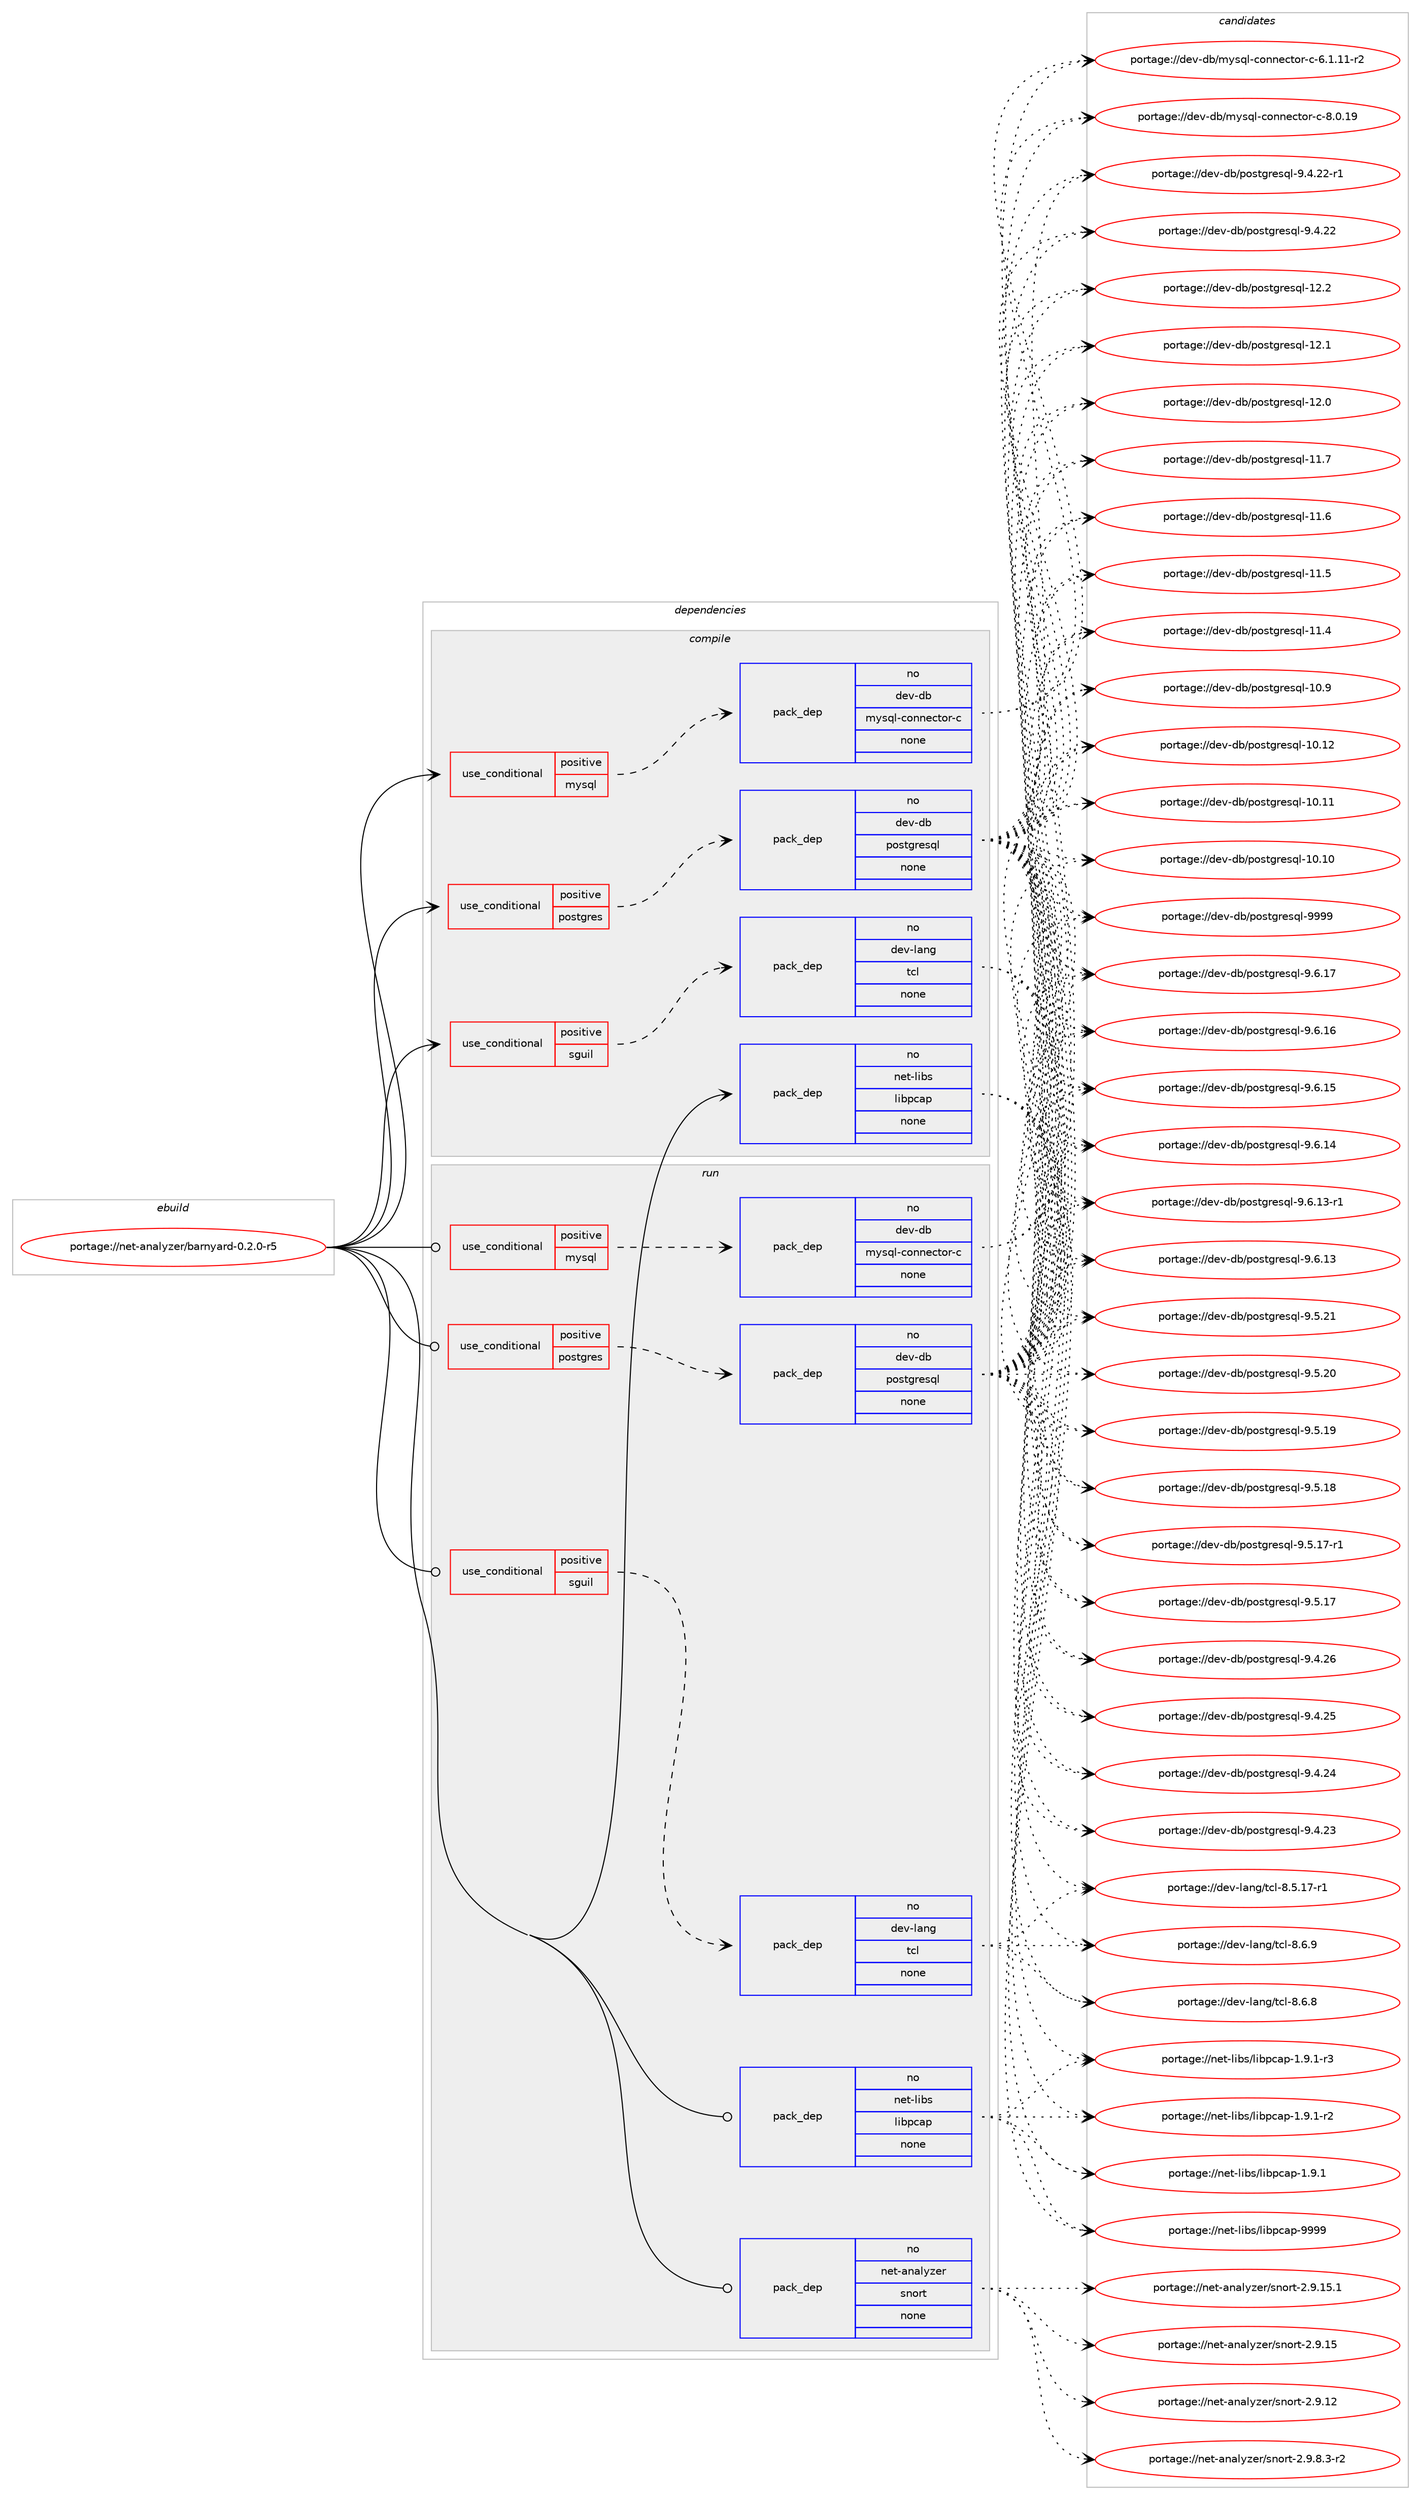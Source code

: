 digraph prolog {

# *************
# Graph options
# *************

newrank=true;
concentrate=true;
compound=true;
graph [rankdir=LR,fontname=Helvetica,fontsize=10,ranksep=1.5];#, ranksep=2.5, nodesep=0.2];
edge  [arrowhead=vee];
node  [fontname=Helvetica,fontsize=10];

# **********
# The ebuild
# **********

subgraph cluster_leftcol {
color=gray;
rank=same;
label=<<i>ebuild</i>>;
id [label="portage://net-analyzer/barnyard-0.2.0-r5", color=red, width=4, href="../net-analyzer/barnyard-0.2.0-r5.svg"];
}

# ****************
# The dependencies
# ****************

subgraph cluster_midcol {
color=gray;
label=<<i>dependencies</i>>;
subgraph cluster_compile {
fillcolor="#eeeeee";
style=filled;
label=<<i>compile</i>>;
subgraph cond14116 {
dependency68428 [label=<<TABLE BORDER="0" CELLBORDER="1" CELLSPACING="0" CELLPADDING="4"><TR><TD ROWSPAN="3" CELLPADDING="10">use_conditional</TD></TR><TR><TD>positive</TD></TR><TR><TD>mysql</TD></TR></TABLE>>, shape=none, color=red];
subgraph pack52983 {
dependency68429 [label=<<TABLE BORDER="0" CELLBORDER="1" CELLSPACING="0" CELLPADDING="4" WIDTH="220"><TR><TD ROWSPAN="6" CELLPADDING="30">pack_dep</TD></TR><TR><TD WIDTH="110">no</TD></TR><TR><TD>dev-db</TD></TR><TR><TD>mysql-connector-c</TD></TR><TR><TD>none</TD></TR><TR><TD></TD></TR></TABLE>>, shape=none, color=blue];
}
dependency68428:e -> dependency68429:w [weight=20,style="dashed",arrowhead="vee"];
}
id:e -> dependency68428:w [weight=20,style="solid",arrowhead="vee"];
subgraph cond14117 {
dependency68430 [label=<<TABLE BORDER="0" CELLBORDER="1" CELLSPACING="0" CELLPADDING="4"><TR><TD ROWSPAN="3" CELLPADDING="10">use_conditional</TD></TR><TR><TD>positive</TD></TR><TR><TD>postgres</TD></TR></TABLE>>, shape=none, color=red];
subgraph pack52984 {
dependency68431 [label=<<TABLE BORDER="0" CELLBORDER="1" CELLSPACING="0" CELLPADDING="4" WIDTH="220"><TR><TD ROWSPAN="6" CELLPADDING="30">pack_dep</TD></TR><TR><TD WIDTH="110">no</TD></TR><TR><TD>dev-db</TD></TR><TR><TD>postgresql</TD></TR><TR><TD>none</TD></TR><TR><TD></TD></TR></TABLE>>, shape=none, color=blue];
}
dependency68430:e -> dependency68431:w [weight=20,style="dashed",arrowhead="vee"];
}
id:e -> dependency68430:w [weight=20,style="solid",arrowhead="vee"];
subgraph cond14118 {
dependency68432 [label=<<TABLE BORDER="0" CELLBORDER="1" CELLSPACING="0" CELLPADDING="4"><TR><TD ROWSPAN="3" CELLPADDING="10">use_conditional</TD></TR><TR><TD>positive</TD></TR><TR><TD>sguil</TD></TR></TABLE>>, shape=none, color=red];
subgraph pack52985 {
dependency68433 [label=<<TABLE BORDER="0" CELLBORDER="1" CELLSPACING="0" CELLPADDING="4" WIDTH="220"><TR><TD ROWSPAN="6" CELLPADDING="30">pack_dep</TD></TR><TR><TD WIDTH="110">no</TD></TR><TR><TD>dev-lang</TD></TR><TR><TD>tcl</TD></TR><TR><TD>none</TD></TR><TR><TD></TD></TR></TABLE>>, shape=none, color=blue];
}
dependency68432:e -> dependency68433:w [weight=20,style="dashed",arrowhead="vee"];
}
id:e -> dependency68432:w [weight=20,style="solid",arrowhead="vee"];
subgraph pack52986 {
dependency68434 [label=<<TABLE BORDER="0" CELLBORDER="1" CELLSPACING="0" CELLPADDING="4" WIDTH="220"><TR><TD ROWSPAN="6" CELLPADDING="30">pack_dep</TD></TR><TR><TD WIDTH="110">no</TD></TR><TR><TD>net-libs</TD></TR><TR><TD>libpcap</TD></TR><TR><TD>none</TD></TR><TR><TD></TD></TR></TABLE>>, shape=none, color=blue];
}
id:e -> dependency68434:w [weight=20,style="solid",arrowhead="vee"];
}
subgraph cluster_compileandrun {
fillcolor="#eeeeee";
style=filled;
label=<<i>compile and run</i>>;
}
subgraph cluster_run {
fillcolor="#eeeeee";
style=filled;
label=<<i>run</i>>;
subgraph cond14119 {
dependency68435 [label=<<TABLE BORDER="0" CELLBORDER="1" CELLSPACING="0" CELLPADDING="4"><TR><TD ROWSPAN="3" CELLPADDING="10">use_conditional</TD></TR><TR><TD>positive</TD></TR><TR><TD>mysql</TD></TR></TABLE>>, shape=none, color=red];
subgraph pack52987 {
dependency68436 [label=<<TABLE BORDER="0" CELLBORDER="1" CELLSPACING="0" CELLPADDING="4" WIDTH="220"><TR><TD ROWSPAN="6" CELLPADDING="30">pack_dep</TD></TR><TR><TD WIDTH="110">no</TD></TR><TR><TD>dev-db</TD></TR><TR><TD>mysql-connector-c</TD></TR><TR><TD>none</TD></TR><TR><TD></TD></TR></TABLE>>, shape=none, color=blue];
}
dependency68435:e -> dependency68436:w [weight=20,style="dashed",arrowhead="vee"];
}
id:e -> dependency68435:w [weight=20,style="solid",arrowhead="odot"];
subgraph cond14120 {
dependency68437 [label=<<TABLE BORDER="0" CELLBORDER="1" CELLSPACING="0" CELLPADDING="4"><TR><TD ROWSPAN="3" CELLPADDING="10">use_conditional</TD></TR><TR><TD>positive</TD></TR><TR><TD>postgres</TD></TR></TABLE>>, shape=none, color=red];
subgraph pack52988 {
dependency68438 [label=<<TABLE BORDER="0" CELLBORDER="1" CELLSPACING="0" CELLPADDING="4" WIDTH="220"><TR><TD ROWSPAN="6" CELLPADDING="30">pack_dep</TD></TR><TR><TD WIDTH="110">no</TD></TR><TR><TD>dev-db</TD></TR><TR><TD>postgresql</TD></TR><TR><TD>none</TD></TR><TR><TD></TD></TR></TABLE>>, shape=none, color=blue];
}
dependency68437:e -> dependency68438:w [weight=20,style="dashed",arrowhead="vee"];
}
id:e -> dependency68437:w [weight=20,style="solid",arrowhead="odot"];
subgraph cond14121 {
dependency68439 [label=<<TABLE BORDER="0" CELLBORDER="1" CELLSPACING="0" CELLPADDING="4"><TR><TD ROWSPAN="3" CELLPADDING="10">use_conditional</TD></TR><TR><TD>positive</TD></TR><TR><TD>sguil</TD></TR></TABLE>>, shape=none, color=red];
subgraph pack52989 {
dependency68440 [label=<<TABLE BORDER="0" CELLBORDER="1" CELLSPACING="0" CELLPADDING="4" WIDTH="220"><TR><TD ROWSPAN="6" CELLPADDING="30">pack_dep</TD></TR><TR><TD WIDTH="110">no</TD></TR><TR><TD>dev-lang</TD></TR><TR><TD>tcl</TD></TR><TR><TD>none</TD></TR><TR><TD></TD></TR></TABLE>>, shape=none, color=blue];
}
dependency68439:e -> dependency68440:w [weight=20,style="dashed",arrowhead="vee"];
}
id:e -> dependency68439:w [weight=20,style="solid",arrowhead="odot"];
subgraph pack52990 {
dependency68441 [label=<<TABLE BORDER="0" CELLBORDER="1" CELLSPACING="0" CELLPADDING="4" WIDTH="220"><TR><TD ROWSPAN="6" CELLPADDING="30">pack_dep</TD></TR><TR><TD WIDTH="110">no</TD></TR><TR><TD>net-analyzer</TD></TR><TR><TD>snort</TD></TR><TR><TD>none</TD></TR><TR><TD></TD></TR></TABLE>>, shape=none, color=blue];
}
id:e -> dependency68441:w [weight=20,style="solid",arrowhead="odot"];
subgraph pack52991 {
dependency68442 [label=<<TABLE BORDER="0" CELLBORDER="1" CELLSPACING="0" CELLPADDING="4" WIDTH="220"><TR><TD ROWSPAN="6" CELLPADDING="30">pack_dep</TD></TR><TR><TD WIDTH="110">no</TD></TR><TR><TD>net-libs</TD></TR><TR><TD>libpcap</TD></TR><TR><TD>none</TD></TR><TR><TD></TD></TR></TABLE>>, shape=none, color=blue];
}
id:e -> dependency68442:w [weight=20,style="solid",arrowhead="odot"];
}
}

# **************
# The candidates
# **************

subgraph cluster_choices {
rank=same;
color=gray;
label=<<i>candidates</i>>;

subgraph choice52983 {
color=black;
nodesep=1;
choice100101118451009847109121115113108459911111011010199116111114459945564648464957 [label="portage://dev-db/mysql-connector-c-8.0.19", color=red, width=4,href="../dev-db/mysql-connector-c-8.0.19.svg"];
choice1001011184510098471091211151131084599111110110101991161111144599455446494649494511450 [label="portage://dev-db/mysql-connector-c-6.1.11-r2", color=red, width=4,href="../dev-db/mysql-connector-c-6.1.11-r2.svg"];
dependency68429:e -> choice100101118451009847109121115113108459911111011010199116111114459945564648464957:w [style=dotted,weight="100"];
dependency68429:e -> choice1001011184510098471091211151131084599111110110101991161111144599455446494649494511450:w [style=dotted,weight="100"];
}
subgraph choice52984 {
color=black;
nodesep=1;
choice1001011184510098471121111151161031141011151131084557575757 [label="portage://dev-db/postgresql-9999", color=red, width=4,href="../dev-db/postgresql-9999.svg"];
choice10010111845100984711211111511610311410111511310845574654464955 [label="portage://dev-db/postgresql-9.6.17", color=red, width=4,href="../dev-db/postgresql-9.6.17.svg"];
choice10010111845100984711211111511610311410111511310845574654464954 [label="portage://dev-db/postgresql-9.6.16", color=red, width=4,href="../dev-db/postgresql-9.6.16.svg"];
choice10010111845100984711211111511610311410111511310845574654464953 [label="portage://dev-db/postgresql-9.6.15", color=red, width=4,href="../dev-db/postgresql-9.6.15.svg"];
choice10010111845100984711211111511610311410111511310845574654464952 [label="portage://dev-db/postgresql-9.6.14", color=red, width=4,href="../dev-db/postgresql-9.6.14.svg"];
choice100101118451009847112111115116103114101115113108455746544649514511449 [label="portage://dev-db/postgresql-9.6.13-r1", color=red, width=4,href="../dev-db/postgresql-9.6.13-r1.svg"];
choice10010111845100984711211111511610311410111511310845574654464951 [label="portage://dev-db/postgresql-9.6.13", color=red, width=4,href="../dev-db/postgresql-9.6.13.svg"];
choice10010111845100984711211111511610311410111511310845574653465049 [label="portage://dev-db/postgresql-9.5.21", color=red, width=4,href="../dev-db/postgresql-9.5.21.svg"];
choice10010111845100984711211111511610311410111511310845574653465048 [label="portage://dev-db/postgresql-9.5.20", color=red, width=4,href="../dev-db/postgresql-9.5.20.svg"];
choice10010111845100984711211111511610311410111511310845574653464957 [label="portage://dev-db/postgresql-9.5.19", color=red, width=4,href="../dev-db/postgresql-9.5.19.svg"];
choice10010111845100984711211111511610311410111511310845574653464956 [label="portage://dev-db/postgresql-9.5.18", color=red, width=4,href="../dev-db/postgresql-9.5.18.svg"];
choice100101118451009847112111115116103114101115113108455746534649554511449 [label="portage://dev-db/postgresql-9.5.17-r1", color=red, width=4,href="../dev-db/postgresql-9.5.17-r1.svg"];
choice10010111845100984711211111511610311410111511310845574653464955 [label="portage://dev-db/postgresql-9.5.17", color=red, width=4,href="../dev-db/postgresql-9.5.17.svg"];
choice10010111845100984711211111511610311410111511310845574652465054 [label="portage://dev-db/postgresql-9.4.26", color=red, width=4,href="../dev-db/postgresql-9.4.26.svg"];
choice10010111845100984711211111511610311410111511310845574652465053 [label="portage://dev-db/postgresql-9.4.25", color=red, width=4,href="../dev-db/postgresql-9.4.25.svg"];
choice10010111845100984711211111511610311410111511310845574652465052 [label="portage://dev-db/postgresql-9.4.24", color=red, width=4,href="../dev-db/postgresql-9.4.24.svg"];
choice10010111845100984711211111511610311410111511310845574652465051 [label="portage://dev-db/postgresql-9.4.23", color=red, width=4,href="../dev-db/postgresql-9.4.23.svg"];
choice100101118451009847112111115116103114101115113108455746524650504511449 [label="portage://dev-db/postgresql-9.4.22-r1", color=red, width=4,href="../dev-db/postgresql-9.4.22-r1.svg"];
choice10010111845100984711211111511610311410111511310845574652465050 [label="portage://dev-db/postgresql-9.4.22", color=red, width=4,href="../dev-db/postgresql-9.4.22.svg"];
choice1001011184510098471121111151161031141011151131084549504650 [label="portage://dev-db/postgresql-12.2", color=red, width=4,href="../dev-db/postgresql-12.2.svg"];
choice1001011184510098471121111151161031141011151131084549504649 [label="portage://dev-db/postgresql-12.1", color=red, width=4,href="../dev-db/postgresql-12.1.svg"];
choice1001011184510098471121111151161031141011151131084549504648 [label="portage://dev-db/postgresql-12.0", color=red, width=4,href="../dev-db/postgresql-12.0.svg"];
choice1001011184510098471121111151161031141011151131084549494655 [label="portage://dev-db/postgresql-11.7", color=red, width=4,href="../dev-db/postgresql-11.7.svg"];
choice1001011184510098471121111151161031141011151131084549494654 [label="portage://dev-db/postgresql-11.6", color=red, width=4,href="../dev-db/postgresql-11.6.svg"];
choice1001011184510098471121111151161031141011151131084549494653 [label="portage://dev-db/postgresql-11.5", color=red, width=4,href="../dev-db/postgresql-11.5.svg"];
choice1001011184510098471121111151161031141011151131084549494652 [label="portage://dev-db/postgresql-11.4", color=red, width=4,href="../dev-db/postgresql-11.4.svg"];
choice1001011184510098471121111151161031141011151131084549484657 [label="portage://dev-db/postgresql-10.9", color=red, width=4,href="../dev-db/postgresql-10.9.svg"];
choice100101118451009847112111115116103114101115113108454948464950 [label="portage://dev-db/postgresql-10.12", color=red, width=4,href="../dev-db/postgresql-10.12.svg"];
choice100101118451009847112111115116103114101115113108454948464949 [label="portage://dev-db/postgresql-10.11", color=red, width=4,href="../dev-db/postgresql-10.11.svg"];
choice100101118451009847112111115116103114101115113108454948464948 [label="portage://dev-db/postgresql-10.10", color=red, width=4,href="../dev-db/postgresql-10.10.svg"];
dependency68431:e -> choice1001011184510098471121111151161031141011151131084557575757:w [style=dotted,weight="100"];
dependency68431:e -> choice10010111845100984711211111511610311410111511310845574654464955:w [style=dotted,weight="100"];
dependency68431:e -> choice10010111845100984711211111511610311410111511310845574654464954:w [style=dotted,weight="100"];
dependency68431:e -> choice10010111845100984711211111511610311410111511310845574654464953:w [style=dotted,weight="100"];
dependency68431:e -> choice10010111845100984711211111511610311410111511310845574654464952:w [style=dotted,weight="100"];
dependency68431:e -> choice100101118451009847112111115116103114101115113108455746544649514511449:w [style=dotted,weight="100"];
dependency68431:e -> choice10010111845100984711211111511610311410111511310845574654464951:w [style=dotted,weight="100"];
dependency68431:e -> choice10010111845100984711211111511610311410111511310845574653465049:w [style=dotted,weight="100"];
dependency68431:e -> choice10010111845100984711211111511610311410111511310845574653465048:w [style=dotted,weight="100"];
dependency68431:e -> choice10010111845100984711211111511610311410111511310845574653464957:w [style=dotted,weight="100"];
dependency68431:e -> choice10010111845100984711211111511610311410111511310845574653464956:w [style=dotted,weight="100"];
dependency68431:e -> choice100101118451009847112111115116103114101115113108455746534649554511449:w [style=dotted,weight="100"];
dependency68431:e -> choice10010111845100984711211111511610311410111511310845574653464955:w [style=dotted,weight="100"];
dependency68431:e -> choice10010111845100984711211111511610311410111511310845574652465054:w [style=dotted,weight="100"];
dependency68431:e -> choice10010111845100984711211111511610311410111511310845574652465053:w [style=dotted,weight="100"];
dependency68431:e -> choice10010111845100984711211111511610311410111511310845574652465052:w [style=dotted,weight="100"];
dependency68431:e -> choice10010111845100984711211111511610311410111511310845574652465051:w [style=dotted,weight="100"];
dependency68431:e -> choice100101118451009847112111115116103114101115113108455746524650504511449:w [style=dotted,weight="100"];
dependency68431:e -> choice10010111845100984711211111511610311410111511310845574652465050:w [style=dotted,weight="100"];
dependency68431:e -> choice1001011184510098471121111151161031141011151131084549504650:w [style=dotted,weight="100"];
dependency68431:e -> choice1001011184510098471121111151161031141011151131084549504649:w [style=dotted,weight="100"];
dependency68431:e -> choice1001011184510098471121111151161031141011151131084549504648:w [style=dotted,weight="100"];
dependency68431:e -> choice1001011184510098471121111151161031141011151131084549494655:w [style=dotted,weight="100"];
dependency68431:e -> choice1001011184510098471121111151161031141011151131084549494654:w [style=dotted,weight="100"];
dependency68431:e -> choice1001011184510098471121111151161031141011151131084549494653:w [style=dotted,weight="100"];
dependency68431:e -> choice1001011184510098471121111151161031141011151131084549494652:w [style=dotted,weight="100"];
dependency68431:e -> choice1001011184510098471121111151161031141011151131084549484657:w [style=dotted,weight="100"];
dependency68431:e -> choice100101118451009847112111115116103114101115113108454948464950:w [style=dotted,weight="100"];
dependency68431:e -> choice100101118451009847112111115116103114101115113108454948464949:w [style=dotted,weight="100"];
dependency68431:e -> choice100101118451009847112111115116103114101115113108454948464948:w [style=dotted,weight="100"];
}
subgraph choice52985 {
color=black;
nodesep=1;
choice10010111845108971101034711699108455646544657 [label="portage://dev-lang/tcl-8.6.9", color=red, width=4,href="../dev-lang/tcl-8.6.9.svg"];
choice10010111845108971101034711699108455646544656 [label="portage://dev-lang/tcl-8.6.8", color=red, width=4,href="../dev-lang/tcl-8.6.8.svg"];
choice10010111845108971101034711699108455646534649554511449 [label="portage://dev-lang/tcl-8.5.17-r1", color=red, width=4,href="../dev-lang/tcl-8.5.17-r1.svg"];
dependency68433:e -> choice10010111845108971101034711699108455646544657:w [style=dotted,weight="100"];
dependency68433:e -> choice10010111845108971101034711699108455646544656:w [style=dotted,weight="100"];
dependency68433:e -> choice10010111845108971101034711699108455646534649554511449:w [style=dotted,weight="100"];
}
subgraph choice52986 {
color=black;
nodesep=1;
choice1101011164510810598115471081059811299971124557575757 [label="portage://net-libs/libpcap-9999", color=red, width=4,href="../net-libs/libpcap-9999.svg"];
choice1101011164510810598115471081059811299971124549465746494511451 [label="portage://net-libs/libpcap-1.9.1-r3", color=red, width=4,href="../net-libs/libpcap-1.9.1-r3.svg"];
choice1101011164510810598115471081059811299971124549465746494511450 [label="portage://net-libs/libpcap-1.9.1-r2", color=red, width=4,href="../net-libs/libpcap-1.9.1-r2.svg"];
choice110101116451081059811547108105981129997112454946574649 [label="portage://net-libs/libpcap-1.9.1", color=red, width=4,href="../net-libs/libpcap-1.9.1.svg"];
dependency68434:e -> choice1101011164510810598115471081059811299971124557575757:w [style=dotted,weight="100"];
dependency68434:e -> choice1101011164510810598115471081059811299971124549465746494511451:w [style=dotted,weight="100"];
dependency68434:e -> choice1101011164510810598115471081059811299971124549465746494511450:w [style=dotted,weight="100"];
dependency68434:e -> choice110101116451081059811547108105981129997112454946574649:w [style=dotted,weight="100"];
}
subgraph choice52987 {
color=black;
nodesep=1;
choice100101118451009847109121115113108459911111011010199116111114459945564648464957 [label="portage://dev-db/mysql-connector-c-8.0.19", color=red, width=4,href="../dev-db/mysql-connector-c-8.0.19.svg"];
choice1001011184510098471091211151131084599111110110101991161111144599455446494649494511450 [label="portage://dev-db/mysql-connector-c-6.1.11-r2", color=red, width=4,href="../dev-db/mysql-connector-c-6.1.11-r2.svg"];
dependency68436:e -> choice100101118451009847109121115113108459911111011010199116111114459945564648464957:w [style=dotted,weight="100"];
dependency68436:e -> choice1001011184510098471091211151131084599111110110101991161111144599455446494649494511450:w [style=dotted,weight="100"];
}
subgraph choice52988 {
color=black;
nodesep=1;
choice1001011184510098471121111151161031141011151131084557575757 [label="portage://dev-db/postgresql-9999", color=red, width=4,href="../dev-db/postgresql-9999.svg"];
choice10010111845100984711211111511610311410111511310845574654464955 [label="portage://dev-db/postgresql-9.6.17", color=red, width=4,href="../dev-db/postgresql-9.6.17.svg"];
choice10010111845100984711211111511610311410111511310845574654464954 [label="portage://dev-db/postgresql-9.6.16", color=red, width=4,href="../dev-db/postgresql-9.6.16.svg"];
choice10010111845100984711211111511610311410111511310845574654464953 [label="portage://dev-db/postgresql-9.6.15", color=red, width=4,href="../dev-db/postgresql-9.6.15.svg"];
choice10010111845100984711211111511610311410111511310845574654464952 [label="portage://dev-db/postgresql-9.6.14", color=red, width=4,href="../dev-db/postgresql-9.6.14.svg"];
choice100101118451009847112111115116103114101115113108455746544649514511449 [label="portage://dev-db/postgresql-9.6.13-r1", color=red, width=4,href="../dev-db/postgresql-9.6.13-r1.svg"];
choice10010111845100984711211111511610311410111511310845574654464951 [label="portage://dev-db/postgresql-9.6.13", color=red, width=4,href="../dev-db/postgresql-9.6.13.svg"];
choice10010111845100984711211111511610311410111511310845574653465049 [label="portage://dev-db/postgresql-9.5.21", color=red, width=4,href="../dev-db/postgresql-9.5.21.svg"];
choice10010111845100984711211111511610311410111511310845574653465048 [label="portage://dev-db/postgresql-9.5.20", color=red, width=4,href="../dev-db/postgresql-9.5.20.svg"];
choice10010111845100984711211111511610311410111511310845574653464957 [label="portage://dev-db/postgresql-9.5.19", color=red, width=4,href="../dev-db/postgresql-9.5.19.svg"];
choice10010111845100984711211111511610311410111511310845574653464956 [label="portage://dev-db/postgresql-9.5.18", color=red, width=4,href="../dev-db/postgresql-9.5.18.svg"];
choice100101118451009847112111115116103114101115113108455746534649554511449 [label="portage://dev-db/postgresql-9.5.17-r1", color=red, width=4,href="../dev-db/postgresql-9.5.17-r1.svg"];
choice10010111845100984711211111511610311410111511310845574653464955 [label="portage://dev-db/postgresql-9.5.17", color=red, width=4,href="../dev-db/postgresql-9.5.17.svg"];
choice10010111845100984711211111511610311410111511310845574652465054 [label="portage://dev-db/postgresql-9.4.26", color=red, width=4,href="../dev-db/postgresql-9.4.26.svg"];
choice10010111845100984711211111511610311410111511310845574652465053 [label="portage://dev-db/postgresql-9.4.25", color=red, width=4,href="../dev-db/postgresql-9.4.25.svg"];
choice10010111845100984711211111511610311410111511310845574652465052 [label="portage://dev-db/postgresql-9.4.24", color=red, width=4,href="../dev-db/postgresql-9.4.24.svg"];
choice10010111845100984711211111511610311410111511310845574652465051 [label="portage://dev-db/postgresql-9.4.23", color=red, width=4,href="../dev-db/postgresql-9.4.23.svg"];
choice100101118451009847112111115116103114101115113108455746524650504511449 [label="portage://dev-db/postgresql-9.4.22-r1", color=red, width=4,href="../dev-db/postgresql-9.4.22-r1.svg"];
choice10010111845100984711211111511610311410111511310845574652465050 [label="portage://dev-db/postgresql-9.4.22", color=red, width=4,href="../dev-db/postgresql-9.4.22.svg"];
choice1001011184510098471121111151161031141011151131084549504650 [label="portage://dev-db/postgresql-12.2", color=red, width=4,href="../dev-db/postgresql-12.2.svg"];
choice1001011184510098471121111151161031141011151131084549504649 [label="portage://dev-db/postgresql-12.1", color=red, width=4,href="../dev-db/postgresql-12.1.svg"];
choice1001011184510098471121111151161031141011151131084549504648 [label="portage://dev-db/postgresql-12.0", color=red, width=4,href="../dev-db/postgresql-12.0.svg"];
choice1001011184510098471121111151161031141011151131084549494655 [label="portage://dev-db/postgresql-11.7", color=red, width=4,href="../dev-db/postgresql-11.7.svg"];
choice1001011184510098471121111151161031141011151131084549494654 [label="portage://dev-db/postgresql-11.6", color=red, width=4,href="../dev-db/postgresql-11.6.svg"];
choice1001011184510098471121111151161031141011151131084549494653 [label="portage://dev-db/postgresql-11.5", color=red, width=4,href="../dev-db/postgresql-11.5.svg"];
choice1001011184510098471121111151161031141011151131084549494652 [label="portage://dev-db/postgresql-11.4", color=red, width=4,href="../dev-db/postgresql-11.4.svg"];
choice1001011184510098471121111151161031141011151131084549484657 [label="portage://dev-db/postgresql-10.9", color=red, width=4,href="../dev-db/postgresql-10.9.svg"];
choice100101118451009847112111115116103114101115113108454948464950 [label="portage://dev-db/postgresql-10.12", color=red, width=4,href="../dev-db/postgresql-10.12.svg"];
choice100101118451009847112111115116103114101115113108454948464949 [label="portage://dev-db/postgresql-10.11", color=red, width=4,href="../dev-db/postgresql-10.11.svg"];
choice100101118451009847112111115116103114101115113108454948464948 [label="portage://dev-db/postgresql-10.10", color=red, width=4,href="../dev-db/postgresql-10.10.svg"];
dependency68438:e -> choice1001011184510098471121111151161031141011151131084557575757:w [style=dotted,weight="100"];
dependency68438:e -> choice10010111845100984711211111511610311410111511310845574654464955:w [style=dotted,weight="100"];
dependency68438:e -> choice10010111845100984711211111511610311410111511310845574654464954:w [style=dotted,weight="100"];
dependency68438:e -> choice10010111845100984711211111511610311410111511310845574654464953:w [style=dotted,weight="100"];
dependency68438:e -> choice10010111845100984711211111511610311410111511310845574654464952:w [style=dotted,weight="100"];
dependency68438:e -> choice100101118451009847112111115116103114101115113108455746544649514511449:w [style=dotted,weight="100"];
dependency68438:e -> choice10010111845100984711211111511610311410111511310845574654464951:w [style=dotted,weight="100"];
dependency68438:e -> choice10010111845100984711211111511610311410111511310845574653465049:w [style=dotted,weight="100"];
dependency68438:e -> choice10010111845100984711211111511610311410111511310845574653465048:w [style=dotted,weight="100"];
dependency68438:e -> choice10010111845100984711211111511610311410111511310845574653464957:w [style=dotted,weight="100"];
dependency68438:e -> choice10010111845100984711211111511610311410111511310845574653464956:w [style=dotted,weight="100"];
dependency68438:e -> choice100101118451009847112111115116103114101115113108455746534649554511449:w [style=dotted,weight="100"];
dependency68438:e -> choice10010111845100984711211111511610311410111511310845574653464955:w [style=dotted,weight="100"];
dependency68438:e -> choice10010111845100984711211111511610311410111511310845574652465054:w [style=dotted,weight="100"];
dependency68438:e -> choice10010111845100984711211111511610311410111511310845574652465053:w [style=dotted,weight="100"];
dependency68438:e -> choice10010111845100984711211111511610311410111511310845574652465052:w [style=dotted,weight="100"];
dependency68438:e -> choice10010111845100984711211111511610311410111511310845574652465051:w [style=dotted,weight="100"];
dependency68438:e -> choice100101118451009847112111115116103114101115113108455746524650504511449:w [style=dotted,weight="100"];
dependency68438:e -> choice10010111845100984711211111511610311410111511310845574652465050:w [style=dotted,weight="100"];
dependency68438:e -> choice1001011184510098471121111151161031141011151131084549504650:w [style=dotted,weight="100"];
dependency68438:e -> choice1001011184510098471121111151161031141011151131084549504649:w [style=dotted,weight="100"];
dependency68438:e -> choice1001011184510098471121111151161031141011151131084549504648:w [style=dotted,weight="100"];
dependency68438:e -> choice1001011184510098471121111151161031141011151131084549494655:w [style=dotted,weight="100"];
dependency68438:e -> choice1001011184510098471121111151161031141011151131084549494654:w [style=dotted,weight="100"];
dependency68438:e -> choice1001011184510098471121111151161031141011151131084549494653:w [style=dotted,weight="100"];
dependency68438:e -> choice1001011184510098471121111151161031141011151131084549494652:w [style=dotted,weight="100"];
dependency68438:e -> choice1001011184510098471121111151161031141011151131084549484657:w [style=dotted,weight="100"];
dependency68438:e -> choice100101118451009847112111115116103114101115113108454948464950:w [style=dotted,weight="100"];
dependency68438:e -> choice100101118451009847112111115116103114101115113108454948464949:w [style=dotted,weight="100"];
dependency68438:e -> choice100101118451009847112111115116103114101115113108454948464948:w [style=dotted,weight="100"];
}
subgraph choice52989 {
color=black;
nodesep=1;
choice10010111845108971101034711699108455646544657 [label="portage://dev-lang/tcl-8.6.9", color=red, width=4,href="../dev-lang/tcl-8.6.9.svg"];
choice10010111845108971101034711699108455646544656 [label="portage://dev-lang/tcl-8.6.8", color=red, width=4,href="../dev-lang/tcl-8.6.8.svg"];
choice10010111845108971101034711699108455646534649554511449 [label="portage://dev-lang/tcl-8.5.17-r1", color=red, width=4,href="../dev-lang/tcl-8.5.17-r1.svg"];
dependency68440:e -> choice10010111845108971101034711699108455646544657:w [style=dotted,weight="100"];
dependency68440:e -> choice10010111845108971101034711699108455646544656:w [style=dotted,weight="100"];
dependency68440:e -> choice10010111845108971101034711699108455646534649554511449:w [style=dotted,weight="100"];
}
subgraph choice52990 {
color=black;
nodesep=1;
choice1101011164597110971081211221011144711511011111411645504657465646514511450 [label="portage://net-analyzer/snort-2.9.8.3-r2", color=red, width=4,href="../net-analyzer/snort-2.9.8.3-r2.svg"];
choice11010111645971109710812112210111447115110111114116455046574649534649 [label="portage://net-analyzer/snort-2.9.15.1", color=red, width=4,href="../net-analyzer/snort-2.9.15.1.svg"];
choice1101011164597110971081211221011144711511011111411645504657464953 [label="portage://net-analyzer/snort-2.9.15", color=red, width=4,href="../net-analyzer/snort-2.9.15.svg"];
choice1101011164597110971081211221011144711511011111411645504657464950 [label="portage://net-analyzer/snort-2.9.12", color=red, width=4,href="../net-analyzer/snort-2.9.12.svg"];
dependency68441:e -> choice1101011164597110971081211221011144711511011111411645504657465646514511450:w [style=dotted,weight="100"];
dependency68441:e -> choice11010111645971109710812112210111447115110111114116455046574649534649:w [style=dotted,weight="100"];
dependency68441:e -> choice1101011164597110971081211221011144711511011111411645504657464953:w [style=dotted,weight="100"];
dependency68441:e -> choice1101011164597110971081211221011144711511011111411645504657464950:w [style=dotted,weight="100"];
}
subgraph choice52991 {
color=black;
nodesep=1;
choice1101011164510810598115471081059811299971124557575757 [label="portage://net-libs/libpcap-9999", color=red, width=4,href="../net-libs/libpcap-9999.svg"];
choice1101011164510810598115471081059811299971124549465746494511451 [label="portage://net-libs/libpcap-1.9.1-r3", color=red, width=4,href="../net-libs/libpcap-1.9.1-r3.svg"];
choice1101011164510810598115471081059811299971124549465746494511450 [label="portage://net-libs/libpcap-1.9.1-r2", color=red, width=4,href="../net-libs/libpcap-1.9.1-r2.svg"];
choice110101116451081059811547108105981129997112454946574649 [label="portage://net-libs/libpcap-1.9.1", color=red, width=4,href="../net-libs/libpcap-1.9.1.svg"];
dependency68442:e -> choice1101011164510810598115471081059811299971124557575757:w [style=dotted,weight="100"];
dependency68442:e -> choice1101011164510810598115471081059811299971124549465746494511451:w [style=dotted,weight="100"];
dependency68442:e -> choice1101011164510810598115471081059811299971124549465746494511450:w [style=dotted,weight="100"];
dependency68442:e -> choice110101116451081059811547108105981129997112454946574649:w [style=dotted,weight="100"];
}
}

}
